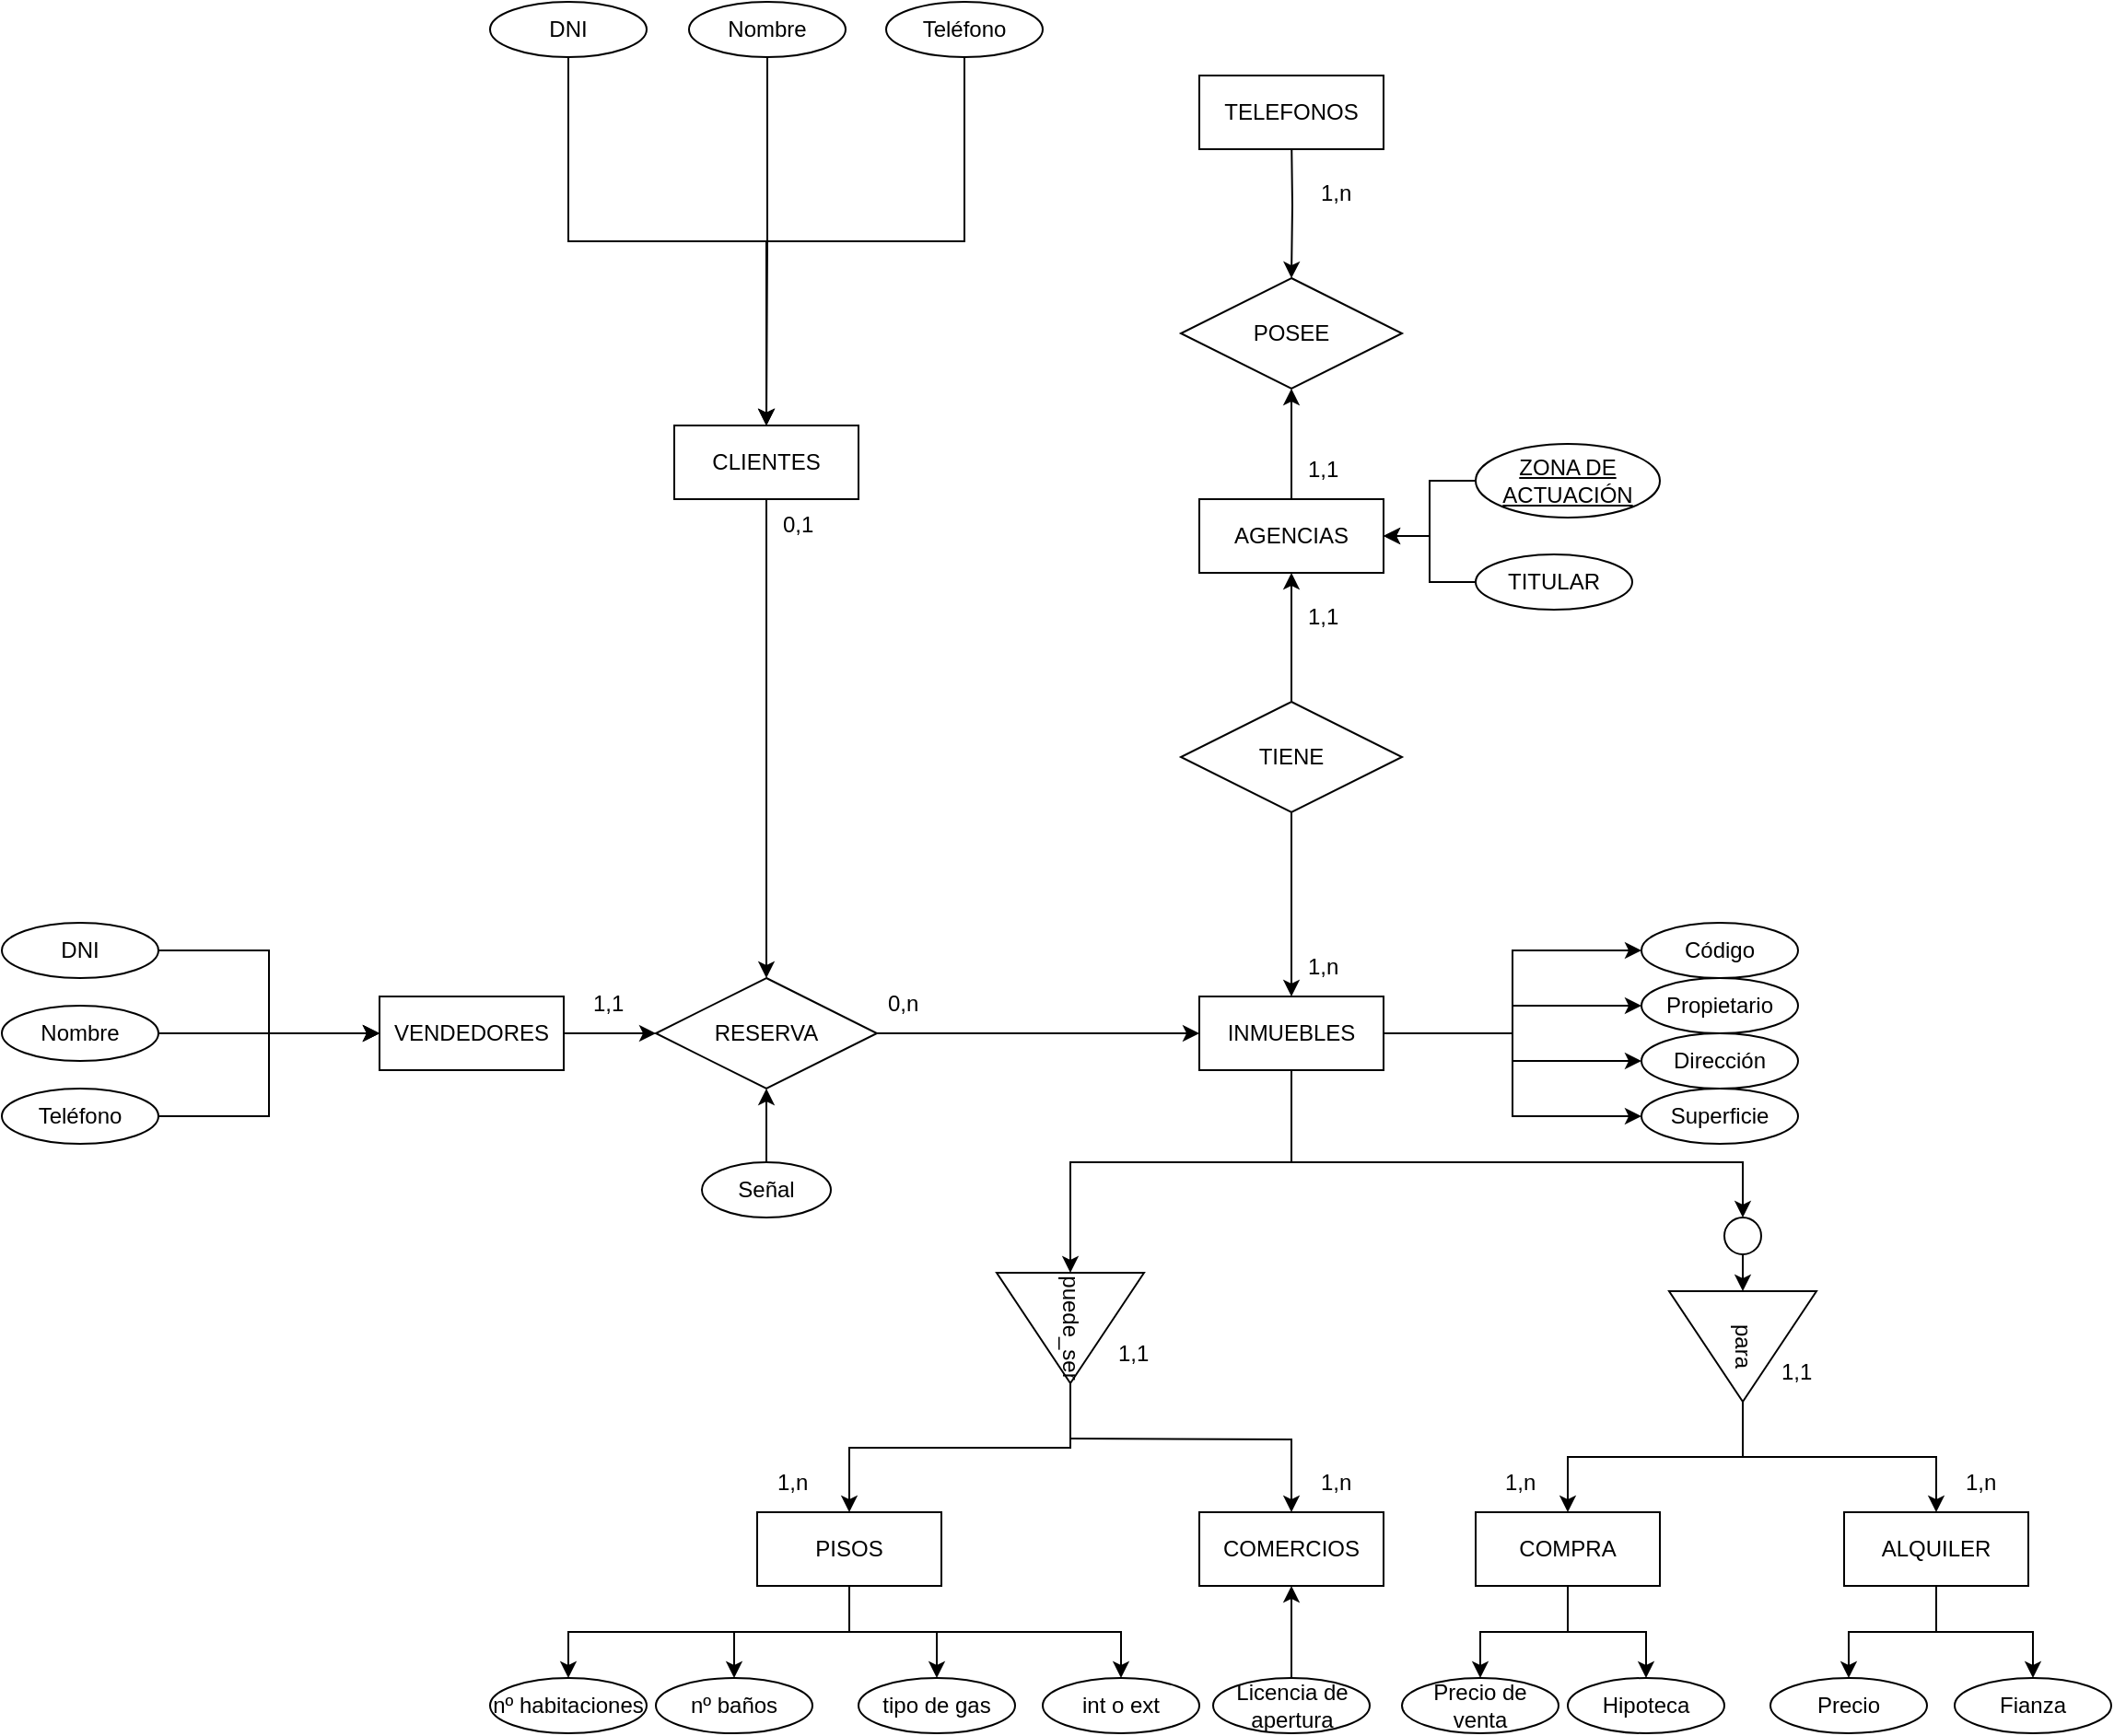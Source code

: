 <mxfile version="24.7.17">
  <diagram id="R2lEEEUBdFMjLlhIrx00" name="Page-1">
    <mxGraphModel dx="1098" dy="1180" grid="1" gridSize="10" guides="1" tooltips="1" connect="1" arrows="1" fold="1" page="1" pageScale="1" pageWidth="850" pageHeight="1100" math="0" shadow="0" extFonts="Permanent Marker^https://fonts.googleapis.com/css?family=Permanent+Marker">
      <root>
        <mxCell id="0" />
        <mxCell id="1" parent="0" />
        <mxCell id="yANwzpWBnRui5e6pbqlF-33" style="edgeStyle=orthogonalEdgeStyle;rounded=0;orthogonalLoop=1;jettySize=auto;html=1;exitX=0.5;exitY=1;exitDx=0;exitDy=0;entryX=0.5;entryY=0;entryDx=0;entryDy=0;" edge="1" parent="1" source="_Hf6DMJo3U2usb7ekTZr-1" target="yANwzpWBnRui5e6pbqlF-9">
          <mxGeometry relative="1" as="geometry" />
        </mxCell>
        <mxCell id="_Hf6DMJo3U2usb7ekTZr-1" value="CLIENTES" style="whiteSpace=wrap;html=1;align=center;" parent="1" vertex="1">
          <mxGeometry x="375" y="350" width="100" height="40" as="geometry" />
        </mxCell>
        <mxCell id="yANwzpWBnRui5e6pbqlF-58" style="edgeStyle=orthogonalEdgeStyle;rounded=0;orthogonalLoop=1;jettySize=auto;html=1;exitX=1;exitY=0.5;exitDx=0;exitDy=0;entryX=0;entryY=0.5;entryDx=0;entryDy=0;" edge="1" parent="1" source="_Hf6DMJo3U2usb7ekTZr-2" target="yANwzpWBnRui5e6pbqlF-9">
          <mxGeometry relative="1" as="geometry" />
        </mxCell>
        <mxCell id="_Hf6DMJo3U2usb7ekTZr-2" value="VENDEDORES" style="whiteSpace=wrap;html=1;align=center;" parent="1" vertex="1">
          <mxGeometry x="215" y="660" width="100" height="40" as="geometry" />
        </mxCell>
        <mxCell id="yANwzpWBnRui5e6pbqlF-32" style="edgeStyle=orthogonalEdgeStyle;rounded=0;orthogonalLoop=1;jettySize=auto;html=1;exitX=0.5;exitY=0;exitDx=0;exitDy=0;entryX=0.5;entryY=1;entryDx=0;entryDy=0;" edge="1" parent="1" source="yANwzpWBnRui5e6pbqlF-1" target="yANwzpWBnRui5e6pbqlF-29">
          <mxGeometry relative="1" as="geometry" />
        </mxCell>
        <mxCell id="yANwzpWBnRui5e6pbqlF-1" value="AGENCIAS" style="whiteSpace=wrap;html=1;align=center;" vertex="1" parent="1">
          <mxGeometry x="660" y="390" width="100" height="40" as="geometry" />
        </mxCell>
        <mxCell id="yANwzpWBnRui5e6pbqlF-91" style="edgeStyle=orthogonalEdgeStyle;rounded=0;orthogonalLoop=1;jettySize=auto;html=1;exitX=1;exitY=0.5;exitDx=0;exitDy=0;entryX=0;entryY=0.5;entryDx=0;entryDy=0;" edge="1" parent="1" source="yANwzpWBnRui5e6pbqlF-2" target="yANwzpWBnRui5e6pbqlF-90">
          <mxGeometry relative="1" as="geometry" />
        </mxCell>
        <mxCell id="yANwzpWBnRui5e6pbqlF-92" style="edgeStyle=orthogonalEdgeStyle;rounded=0;orthogonalLoop=1;jettySize=auto;html=1;exitX=1;exitY=0.5;exitDx=0;exitDy=0;entryX=0;entryY=0.5;entryDx=0;entryDy=0;" edge="1" parent="1" source="yANwzpWBnRui5e6pbqlF-2" target="yANwzpWBnRui5e6pbqlF-89">
          <mxGeometry relative="1" as="geometry" />
        </mxCell>
        <mxCell id="yANwzpWBnRui5e6pbqlF-93" style="edgeStyle=orthogonalEdgeStyle;rounded=0;orthogonalLoop=1;jettySize=auto;html=1;exitX=1;exitY=0.5;exitDx=0;exitDy=0;entryX=0;entryY=0.5;entryDx=0;entryDy=0;" edge="1" parent="1" source="yANwzpWBnRui5e6pbqlF-2" target="yANwzpWBnRui5e6pbqlF-88">
          <mxGeometry relative="1" as="geometry" />
        </mxCell>
        <mxCell id="yANwzpWBnRui5e6pbqlF-95" style="edgeStyle=orthogonalEdgeStyle;rounded=0;orthogonalLoop=1;jettySize=auto;html=1;exitX=1;exitY=0.5;exitDx=0;exitDy=0;entryX=0;entryY=0.5;entryDx=0;entryDy=0;" edge="1" parent="1" source="yANwzpWBnRui5e6pbqlF-2" target="yANwzpWBnRui5e6pbqlF-94">
          <mxGeometry relative="1" as="geometry" />
        </mxCell>
        <mxCell id="yANwzpWBnRui5e6pbqlF-127" style="edgeStyle=orthogonalEdgeStyle;rounded=0;orthogonalLoop=1;jettySize=auto;html=1;exitX=0.5;exitY=1;exitDx=0;exitDy=0;entryX=0;entryY=0.5;entryDx=0;entryDy=0;" edge="1" parent="1" source="yANwzpWBnRui5e6pbqlF-2" target="yANwzpWBnRui5e6pbqlF-36">
          <mxGeometry relative="1" as="geometry">
            <Array as="points">
              <mxPoint x="710" y="750" />
              <mxPoint x="590" y="750" />
            </Array>
          </mxGeometry>
        </mxCell>
        <mxCell id="yANwzpWBnRui5e6pbqlF-128" style="edgeStyle=orthogonalEdgeStyle;rounded=0;orthogonalLoop=1;jettySize=auto;html=1;exitX=0.5;exitY=1;exitDx=0;exitDy=0;entryX=0;entryY=0.5;entryDx=0;entryDy=0;" edge="1" parent="1" source="yANwzpWBnRui5e6pbqlF-122" target="yANwzpWBnRui5e6pbqlF-99">
          <mxGeometry relative="1" as="geometry" />
        </mxCell>
        <mxCell id="yANwzpWBnRui5e6pbqlF-2" value="INMUEBLES" style="whiteSpace=wrap;html=1;align=center;" vertex="1" parent="1">
          <mxGeometry x="660" y="660" width="100" height="40" as="geometry" />
        </mxCell>
        <mxCell id="yANwzpWBnRui5e6pbqlF-83" style="edgeStyle=orthogonalEdgeStyle;rounded=0;orthogonalLoop=1;jettySize=auto;html=1;exitX=0.5;exitY=1;exitDx=0;exitDy=0;entryX=0.5;entryY=0;entryDx=0;entryDy=0;" edge="1" parent="1" source="yANwzpWBnRui5e6pbqlF-7" target="yANwzpWBnRui5e6pbqlF-50">
          <mxGeometry relative="1" as="geometry" />
        </mxCell>
        <mxCell id="yANwzpWBnRui5e6pbqlF-84" style="edgeStyle=orthogonalEdgeStyle;rounded=0;orthogonalLoop=1;jettySize=auto;html=1;exitX=0.5;exitY=1;exitDx=0;exitDy=0;entryX=0.5;entryY=0;entryDx=0;entryDy=0;" edge="1" parent="1" source="yANwzpWBnRui5e6pbqlF-7" target="yANwzpWBnRui5e6pbqlF-49">
          <mxGeometry relative="1" as="geometry" />
        </mxCell>
        <mxCell id="yANwzpWBnRui5e6pbqlF-85" style="edgeStyle=orthogonalEdgeStyle;rounded=0;orthogonalLoop=1;jettySize=auto;html=1;exitX=0.5;exitY=1;exitDx=0;exitDy=0;entryX=0.5;entryY=0;entryDx=0;entryDy=0;" edge="1" parent="1" source="yANwzpWBnRui5e6pbqlF-7" target="yANwzpWBnRui5e6pbqlF-81">
          <mxGeometry relative="1" as="geometry" />
        </mxCell>
        <mxCell id="yANwzpWBnRui5e6pbqlF-86" style="edgeStyle=orthogonalEdgeStyle;rounded=0;orthogonalLoop=1;jettySize=auto;html=1;exitX=0.5;exitY=1;exitDx=0;exitDy=0;entryX=0.5;entryY=0;entryDx=0;entryDy=0;" edge="1" parent="1" source="yANwzpWBnRui5e6pbqlF-7" target="yANwzpWBnRui5e6pbqlF-82">
          <mxGeometry relative="1" as="geometry" />
        </mxCell>
        <mxCell id="yANwzpWBnRui5e6pbqlF-7" value="PISOS" style="whiteSpace=wrap;html=1;align=center;" vertex="1" parent="1">
          <mxGeometry x="420" y="940" width="100" height="40" as="geometry" />
        </mxCell>
        <mxCell id="yANwzpWBnRui5e6pbqlF-8" value="COMERCIOS" style="whiteSpace=wrap;html=1;align=center;" vertex="1" parent="1">
          <mxGeometry x="660" y="940" width="100" height="40" as="geometry" />
        </mxCell>
        <mxCell id="yANwzpWBnRui5e6pbqlF-55" style="edgeStyle=orthogonalEdgeStyle;rounded=0;orthogonalLoop=1;jettySize=auto;html=1;exitX=1;exitY=0.5;exitDx=0;exitDy=0;entryX=0;entryY=0.5;entryDx=0;entryDy=0;" edge="1" parent="1" source="yANwzpWBnRui5e6pbqlF-9" target="yANwzpWBnRui5e6pbqlF-2">
          <mxGeometry relative="1" as="geometry">
            <mxPoint x="580" y="680" as="targetPoint" />
          </mxGeometry>
        </mxCell>
        <mxCell id="yANwzpWBnRui5e6pbqlF-9" value="RESERVA" style="shape=rhombus;perimeter=rhombusPerimeter;whiteSpace=wrap;html=1;align=center;" vertex="1" parent="1">
          <mxGeometry x="365" y="650" width="120" height="60" as="geometry" />
        </mxCell>
        <mxCell id="yANwzpWBnRui5e6pbqlF-16" style="edgeStyle=orthogonalEdgeStyle;rounded=0;orthogonalLoop=1;jettySize=auto;html=1;exitX=0.5;exitY=1;exitDx=0;exitDy=0;entryX=0.5;entryY=0;entryDx=0;entryDy=0;" edge="1" parent="1" source="yANwzpWBnRui5e6pbqlF-10" target="_Hf6DMJo3U2usb7ekTZr-1">
          <mxGeometry relative="1" as="geometry" />
        </mxCell>
        <mxCell id="yANwzpWBnRui5e6pbqlF-10" value="DNI" style="ellipse;whiteSpace=wrap;html=1;align=center;" vertex="1" parent="1">
          <mxGeometry x="275" y="120" width="85" height="30" as="geometry" />
        </mxCell>
        <mxCell id="yANwzpWBnRui5e6pbqlF-13" style="edgeStyle=orthogonalEdgeStyle;rounded=0;orthogonalLoop=1;jettySize=auto;html=1;exitX=0.5;exitY=1;exitDx=0;exitDy=0;entryX=0.5;entryY=0;entryDx=0;entryDy=0;" edge="1" parent="1" source="yANwzpWBnRui5e6pbqlF-11" target="_Hf6DMJo3U2usb7ekTZr-1">
          <mxGeometry relative="1" as="geometry" />
        </mxCell>
        <mxCell id="yANwzpWBnRui5e6pbqlF-11" value="Nombre" style="ellipse;whiteSpace=wrap;html=1;align=center;" vertex="1" parent="1">
          <mxGeometry x="383" y="120" width="85" height="30" as="geometry" />
        </mxCell>
        <mxCell id="yANwzpWBnRui5e6pbqlF-15" style="edgeStyle=orthogonalEdgeStyle;rounded=0;orthogonalLoop=1;jettySize=auto;html=1;exitX=0.5;exitY=1;exitDx=0;exitDy=0;entryX=0.5;entryY=0;entryDx=0;entryDy=0;" edge="1" parent="1" source="yANwzpWBnRui5e6pbqlF-12" target="_Hf6DMJo3U2usb7ekTZr-1">
          <mxGeometry relative="1" as="geometry" />
        </mxCell>
        <mxCell id="yANwzpWBnRui5e6pbqlF-12" value="Teléfono" style="ellipse;whiteSpace=wrap;html=1;align=center;" vertex="1" parent="1">
          <mxGeometry x="490" y="120" width="85" height="30" as="geometry" />
        </mxCell>
        <mxCell id="yANwzpWBnRui5e6pbqlF-24" style="edgeStyle=orthogonalEdgeStyle;rounded=0;orthogonalLoop=1;jettySize=auto;html=1;exitX=1;exitY=0.5;exitDx=0;exitDy=0;entryX=0;entryY=0.5;entryDx=0;entryDy=0;" edge="1" parent="1" source="yANwzpWBnRui5e6pbqlF-19" target="_Hf6DMJo3U2usb7ekTZr-2">
          <mxGeometry relative="1" as="geometry">
            <mxPoint x="100" y="724.75" as="sourcePoint" />
          </mxGeometry>
        </mxCell>
        <mxCell id="yANwzpWBnRui5e6pbqlF-23" style="edgeStyle=orthogonalEdgeStyle;rounded=0;orthogonalLoop=1;jettySize=auto;html=1;exitX=1;exitY=0.5;exitDx=0;exitDy=0;entryX=0;entryY=0.5;entryDx=0;entryDy=0;" edge="1" parent="1" source="yANwzpWBnRui5e6pbqlF-18" target="_Hf6DMJo3U2usb7ekTZr-2">
          <mxGeometry relative="1" as="geometry">
            <mxPoint x="100" y="679.75" as="sourcePoint" />
          </mxGeometry>
        </mxCell>
        <mxCell id="yANwzpWBnRui5e6pbqlF-18" value="Nombre" style="ellipse;whiteSpace=wrap;html=1;align=center;" vertex="1" parent="1">
          <mxGeometry x="10" y="665" width="85" height="30" as="geometry" />
        </mxCell>
        <mxCell id="yANwzpWBnRui5e6pbqlF-20" style="edgeStyle=orthogonalEdgeStyle;rounded=0;orthogonalLoop=1;jettySize=auto;html=1;exitX=1;exitY=0.5;exitDx=0;exitDy=0;entryX=0;entryY=0.5;entryDx=0;entryDy=0;" edge="1" parent="1" source="yANwzpWBnRui5e6pbqlF-47" target="_Hf6DMJo3U2usb7ekTZr-2">
          <mxGeometry relative="1" as="geometry">
            <mxPoint x="100" y="634.75" as="sourcePoint" />
          </mxGeometry>
        </mxCell>
        <mxCell id="yANwzpWBnRui5e6pbqlF-19" value="Teléfono" style="ellipse;whiteSpace=wrap;html=1;align=center;" vertex="1" parent="1">
          <mxGeometry x="10" y="710" width="85" height="30" as="geometry" />
        </mxCell>
        <mxCell id="yANwzpWBnRui5e6pbqlF-26" style="edgeStyle=orthogonalEdgeStyle;rounded=0;orthogonalLoop=1;jettySize=auto;html=1;exitX=0;exitY=0.5;exitDx=0;exitDy=0;entryX=1;entryY=0.5;entryDx=0;entryDy=0;" edge="1" parent="1" source="yANwzpWBnRui5e6pbqlF-25" target="yANwzpWBnRui5e6pbqlF-1">
          <mxGeometry relative="1" as="geometry" />
        </mxCell>
        <mxCell id="yANwzpWBnRui5e6pbqlF-25" value="ZONA DE ACTUACIÓN" style="ellipse;whiteSpace=wrap;html=1;align=center;fontStyle=4;" vertex="1" parent="1">
          <mxGeometry x="810" y="360" width="100" height="40" as="geometry" />
        </mxCell>
        <mxCell id="yANwzpWBnRui5e6pbqlF-28" style="edgeStyle=orthogonalEdgeStyle;rounded=0;orthogonalLoop=1;jettySize=auto;html=1;exitX=0;exitY=0.5;exitDx=0;exitDy=0;entryX=1;entryY=0.5;entryDx=0;entryDy=0;" edge="1" parent="1" source="yANwzpWBnRui5e6pbqlF-27" target="yANwzpWBnRui5e6pbqlF-1">
          <mxGeometry relative="1" as="geometry" />
        </mxCell>
        <mxCell id="yANwzpWBnRui5e6pbqlF-27" value="TITULAR" style="ellipse;whiteSpace=wrap;html=1;align=center;" vertex="1" parent="1">
          <mxGeometry x="810" y="420" width="85" height="30" as="geometry" />
        </mxCell>
        <mxCell id="yANwzpWBnRui5e6pbqlF-29" value="POSEE" style="shape=rhombus;perimeter=rhombusPerimeter;whiteSpace=wrap;html=1;align=center;" vertex="1" parent="1">
          <mxGeometry x="650" y="270" width="120" height="60" as="geometry" />
        </mxCell>
        <mxCell id="yANwzpWBnRui5e6pbqlF-31" style="edgeStyle=orthogonalEdgeStyle;rounded=0;orthogonalLoop=1;jettySize=auto;html=1;exitX=0.5;exitY=1;exitDx=0;exitDy=0;entryX=0.5;entryY=0;entryDx=0;entryDy=0;" edge="1" parent="1" target="yANwzpWBnRui5e6pbqlF-29">
          <mxGeometry relative="1" as="geometry">
            <mxPoint x="710" y="190" as="sourcePoint" />
          </mxGeometry>
        </mxCell>
        <mxCell id="yANwzpWBnRui5e6pbqlF-30" value="TELEFONOS" style="whiteSpace=wrap;html=1;align=center;" vertex="1" parent="1">
          <mxGeometry x="660" y="160" width="100" height="40" as="geometry" />
        </mxCell>
        <mxCell id="yANwzpWBnRui5e6pbqlF-37" style="edgeStyle=orthogonalEdgeStyle;rounded=0;orthogonalLoop=1;jettySize=auto;html=1;exitX=1;exitY=0.5;exitDx=0;exitDy=0;entryX=0.5;entryY=0;entryDx=0;entryDy=0;" edge="1" parent="1" source="yANwzpWBnRui5e6pbqlF-36" target="yANwzpWBnRui5e6pbqlF-7">
          <mxGeometry relative="1" as="geometry" />
        </mxCell>
        <mxCell id="yANwzpWBnRui5e6pbqlF-42" style="edgeStyle=orthogonalEdgeStyle;rounded=0;orthogonalLoop=1;jettySize=auto;html=1;exitX=1;exitY=0.5;exitDx=0;exitDy=0;" edge="1" parent="1" target="yANwzpWBnRui5e6pbqlF-8">
          <mxGeometry relative="1" as="geometry">
            <mxPoint x="590" y="900" as="sourcePoint" />
            <mxPoint x="695" y="975" as="targetPoint" />
          </mxGeometry>
        </mxCell>
        <mxCell id="yANwzpWBnRui5e6pbqlF-36" value="puede_ser" style="triangle;whiteSpace=wrap;html=1;rotation=90;" vertex="1" parent="1">
          <mxGeometry x="560" y="800" width="60" height="80" as="geometry" />
        </mxCell>
        <mxCell id="yANwzpWBnRui5e6pbqlF-43" value="1,1" style="text;strokeColor=none;fillColor=none;spacingLeft=4;spacingRight=4;overflow=hidden;rotatable=0;points=[[0,0.5],[1,0.5]];portConstraint=eastwest;fontSize=12;whiteSpace=wrap;html=1;" vertex="1" parent="1">
          <mxGeometry x="610" y="840" width="40" height="30" as="geometry" />
        </mxCell>
        <mxCell id="yANwzpWBnRui5e6pbqlF-47" value="DNI" style="ellipse;whiteSpace=wrap;html=1;align=center;" vertex="1" parent="1">
          <mxGeometry x="10" y="620" width="85" height="30" as="geometry" />
        </mxCell>
        <mxCell id="yANwzpWBnRui5e6pbqlF-51" style="edgeStyle=orthogonalEdgeStyle;rounded=0;orthogonalLoop=1;jettySize=auto;html=1;exitX=0.5;exitY=0;exitDx=0;exitDy=0;entryX=0.5;entryY=1;entryDx=0;entryDy=0;" edge="1" parent="1" source="yANwzpWBnRui5e6pbqlF-48" target="yANwzpWBnRui5e6pbqlF-8">
          <mxGeometry relative="1" as="geometry" />
        </mxCell>
        <mxCell id="yANwzpWBnRui5e6pbqlF-48" value="Licencia de apertura" style="ellipse;whiteSpace=wrap;html=1;align=center;" vertex="1" parent="1">
          <mxGeometry x="667.5" y="1030" width="85" height="30" as="geometry" />
        </mxCell>
        <mxCell id="yANwzpWBnRui5e6pbqlF-49" value="tipo de gas" style="ellipse;whiteSpace=wrap;html=1;align=center;" vertex="1" parent="1">
          <mxGeometry x="475" y="1030" width="85" height="30" as="geometry" />
        </mxCell>
        <mxCell id="yANwzpWBnRui5e6pbqlF-50" value="nº baños" style="ellipse;whiteSpace=wrap;html=1;align=center;" vertex="1" parent="1">
          <mxGeometry x="365" y="1030" width="85" height="30" as="geometry" />
        </mxCell>
        <mxCell id="yANwzpWBnRui5e6pbqlF-75" style="edgeStyle=orthogonalEdgeStyle;rounded=0;orthogonalLoop=1;jettySize=auto;html=1;exitX=0.5;exitY=1;exitDx=0;exitDy=0;entryX=0.5;entryY=0;entryDx=0;entryDy=0;" edge="1" parent="1" source="yANwzpWBnRui5e6pbqlF-59" target="yANwzpWBnRui5e6pbqlF-2">
          <mxGeometry relative="1" as="geometry" />
        </mxCell>
        <mxCell id="yANwzpWBnRui5e6pbqlF-98" value="" style="edgeStyle=orthogonalEdgeStyle;rounded=0;orthogonalLoop=1;jettySize=auto;html=1;" edge="1" parent="1" source="yANwzpWBnRui5e6pbqlF-59" target="yANwzpWBnRui5e6pbqlF-1">
          <mxGeometry relative="1" as="geometry" />
        </mxCell>
        <mxCell id="yANwzpWBnRui5e6pbqlF-59" value="TIENE" style="shape=rhombus;perimeter=rhombusPerimeter;whiteSpace=wrap;html=1;align=center;" vertex="1" parent="1">
          <mxGeometry x="650" y="500" width="120" height="60" as="geometry" />
        </mxCell>
        <mxCell id="yANwzpWBnRui5e6pbqlF-66" value="Precio" style="ellipse;whiteSpace=wrap;html=1;align=center;" vertex="1" parent="1">
          <mxGeometry x="970" y="1030" width="85" height="30" as="geometry" />
        </mxCell>
        <mxCell id="yANwzpWBnRui5e6pbqlF-68" value="Hipoteca" style="ellipse;whiteSpace=wrap;html=1;align=center;" vertex="1" parent="1">
          <mxGeometry x="860" y="1030" width="85" height="30" as="geometry" />
        </mxCell>
        <mxCell id="yANwzpWBnRui5e6pbqlF-69" value="Precio de venta" style="ellipse;whiteSpace=wrap;html=1;align=center;" vertex="1" parent="1">
          <mxGeometry x="770" y="1030" width="85" height="30" as="geometry" />
        </mxCell>
        <mxCell id="yANwzpWBnRui5e6pbqlF-81" value="nº habitaciones" style="ellipse;whiteSpace=wrap;html=1;align=center;" vertex="1" parent="1">
          <mxGeometry x="275" y="1030" width="85" height="30" as="geometry" />
        </mxCell>
        <mxCell id="yANwzpWBnRui5e6pbqlF-82" value="int o ext" style="ellipse;whiteSpace=wrap;html=1;align=center;" vertex="1" parent="1">
          <mxGeometry x="575" y="1030" width="85" height="30" as="geometry" />
        </mxCell>
        <mxCell id="yANwzpWBnRui5e6pbqlF-88" value="Dirección" style="ellipse;whiteSpace=wrap;html=1;align=center;" vertex="1" parent="1">
          <mxGeometry x="900" y="680" width="85" height="30" as="geometry" />
        </mxCell>
        <mxCell id="yANwzpWBnRui5e6pbqlF-89" value="Propietario" style="ellipse;whiteSpace=wrap;html=1;align=center;" vertex="1" parent="1">
          <mxGeometry x="900" y="650" width="85" height="30" as="geometry" />
        </mxCell>
        <mxCell id="yANwzpWBnRui5e6pbqlF-90" value="Código" style="ellipse;whiteSpace=wrap;html=1;align=center;" vertex="1" parent="1">
          <mxGeometry x="900" y="620" width="85" height="30" as="geometry" />
        </mxCell>
        <mxCell id="yANwzpWBnRui5e6pbqlF-94" value="Superficie" style="ellipse;whiteSpace=wrap;html=1;align=center;" vertex="1" parent="1">
          <mxGeometry x="900" y="710" width="85" height="30" as="geometry" />
        </mxCell>
        <mxCell id="yANwzpWBnRui5e6pbqlF-103" style="edgeStyle=orthogonalEdgeStyle;rounded=0;orthogonalLoop=1;jettySize=auto;html=1;exitX=0.5;exitY=1;exitDx=0;exitDy=0;entryX=0.5;entryY=0;entryDx=0;entryDy=0;" edge="1" parent="1" source="yANwzpWBnRui5e6pbqlF-96" target="yANwzpWBnRui5e6pbqlF-68">
          <mxGeometry relative="1" as="geometry" />
        </mxCell>
        <mxCell id="yANwzpWBnRui5e6pbqlF-104" style="edgeStyle=orthogonalEdgeStyle;rounded=0;orthogonalLoop=1;jettySize=auto;html=1;exitX=0.5;exitY=1;exitDx=0;exitDy=0;entryX=0.5;entryY=0;entryDx=0;entryDy=0;" edge="1" parent="1" source="yANwzpWBnRui5e6pbqlF-96" target="yANwzpWBnRui5e6pbqlF-69">
          <mxGeometry relative="1" as="geometry" />
        </mxCell>
        <mxCell id="yANwzpWBnRui5e6pbqlF-96" value="COMPRA" style="whiteSpace=wrap;html=1;align=center;" vertex="1" parent="1">
          <mxGeometry x="810" y="940" width="100" height="40" as="geometry" />
        </mxCell>
        <mxCell id="yANwzpWBnRui5e6pbqlF-106" style="edgeStyle=orthogonalEdgeStyle;rounded=0;orthogonalLoop=1;jettySize=auto;html=1;exitX=0.5;exitY=1;exitDx=0;exitDy=0;entryX=0.5;entryY=0;entryDx=0;entryDy=0;" edge="1" parent="1" source="yANwzpWBnRui5e6pbqlF-97" target="yANwzpWBnRui5e6pbqlF-66">
          <mxGeometry relative="1" as="geometry" />
        </mxCell>
        <mxCell id="yANwzpWBnRui5e6pbqlF-107" style="edgeStyle=orthogonalEdgeStyle;rounded=0;orthogonalLoop=1;jettySize=auto;html=1;exitX=0.5;exitY=1;exitDx=0;exitDy=0;entryX=0.5;entryY=0;entryDx=0;entryDy=0;" edge="1" parent="1" source="yANwzpWBnRui5e6pbqlF-97" target="yANwzpWBnRui5e6pbqlF-105">
          <mxGeometry relative="1" as="geometry" />
        </mxCell>
        <mxCell id="yANwzpWBnRui5e6pbqlF-97" value="ALQUILER" style="whiteSpace=wrap;html=1;align=center;" vertex="1" parent="1">
          <mxGeometry x="1010" y="940" width="100" height="40" as="geometry" />
        </mxCell>
        <mxCell id="yANwzpWBnRui5e6pbqlF-101" style="edgeStyle=orthogonalEdgeStyle;rounded=0;orthogonalLoop=1;jettySize=auto;html=1;exitX=1;exitY=0.5;exitDx=0;exitDy=0;entryX=0.5;entryY=0;entryDx=0;entryDy=0;" edge="1" parent="1" source="yANwzpWBnRui5e6pbqlF-99" target="yANwzpWBnRui5e6pbqlF-96">
          <mxGeometry relative="1" as="geometry" />
        </mxCell>
        <mxCell id="yANwzpWBnRui5e6pbqlF-102" style="edgeStyle=orthogonalEdgeStyle;rounded=0;orthogonalLoop=1;jettySize=auto;html=1;exitX=1;exitY=0.5;exitDx=0;exitDy=0;entryX=0.5;entryY=0;entryDx=0;entryDy=0;" edge="1" parent="1" source="yANwzpWBnRui5e6pbqlF-99" target="yANwzpWBnRui5e6pbqlF-97">
          <mxGeometry relative="1" as="geometry" />
        </mxCell>
        <mxCell id="yANwzpWBnRui5e6pbqlF-99" value="para" style="triangle;whiteSpace=wrap;html=1;rotation=90;" vertex="1" parent="1">
          <mxGeometry x="925" y="810" width="60" height="80" as="geometry" />
        </mxCell>
        <mxCell id="yANwzpWBnRui5e6pbqlF-105" value="Fianza" style="ellipse;whiteSpace=wrap;html=1;align=center;" vertex="1" parent="1">
          <mxGeometry x="1070" y="1030" width="85" height="30" as="geometry" />
        </mxCell>
        <mxCell id="yANwzpWBnRui5e6pbqlF-108" value="1,1" style="text;strokeColor=none;fillColor=none;spacingLeft=4;spacingRight=4;overflow=hidden;rotatable=0;points=[[0,0.5],[1,0.5]];portConstraint=eastwest;fontSize=12;whiteSpace=wrap;html=1;" vertex="1" parent="1">
          <mxGeometry x="970" y="850" width="40" height="30" as="geometry" />
        </mxCell>
        <mxCell id="yANwzpWBnRui5e6pbqlF-109" value="1,n" style="text;strokeColor=none;fillColor=none;spacingLeft=4;spacingRight=4;overflow=hidden;rotatable=0;points=[[0,0.5],[1,0.5]];portConstraint=eastwest;fontSize=12;whiteSpace=wrap;html=1;" vertex="1" parent="1">
          <mxGeometry x="712.5" y="630" width="40" height="30" as="geometry" />
        </mxCell>
        <mxCell id="yANwzpWBnRui5e6pbqlF-110" value="1,1" style="text;strokeColor=none;fillColor=none;spacingLeft=4;spacingRight=4;overflow=hidden;rotatable=0;points=[[0,0.5],[1,0.5]];portConstraint=eastwest;fontSize=12;whiteSpace=wrap;html=1;" vertex="1" parent="1">
          <mxGeometry x="712.5" y="440" width="40" height="30" as="geometry" />
        </mxCell>
        <mxCell id="yANwzpWBnRui5e6pbqlF-111" value="1,n" style="text;strokeColor=none;fillColor=none;spacingLeft=4;spacingRight=4;overflow=hidden;rotatable=0;points=[[0,0.5],[1,0.5]];portConstraint=eastwest;fontSize=12;whiteSpace=wrap;html=1;" vertex="1" parent="1">
          <mxGeometry x="720" y="910" width="40" height="30" as="geometry" />
        </mxCell>
        <mxCell id="yANwzpWBnRui5e6pbqlF-112" value="1,n" style="text;strokeColor=none;fillColor=none;spacingLeft=4;spacingRight=4;overflow=hidden;rotatable=0;points=[[0,0.5],[1,0.5]];portConstraint=eastwest;fontSize=12;whiteSpace=wrap;html=1;" vertex="1" parent="1">
          <mxGeometry x="425" y="910" width="40" height="30" as="geometry" />
        </mxCell>
        <mxCell id="yANwzpWBnRui5e6pbqlF-113" value="1,n" style="text;strokeColor=none;fillColor=none;spacingLeft=4;spacingRight=4;overflow=hidden;rotatable=0;points=[[0,0.5],[1,0.5]];portConstraint=eastwest;fontSize=12;whiteSpace=wrap;html=1;" vertex="1" parent="1">
          <mxGeometry x="1070" y="910" width="40" height="30" as="geometry" />
        </mxCell>
        <mxCell id="yANwzpWBnRui5e6pbqlF-114" value="1,n" style="text;strokeColor=none;fillColor=none;spacingLeft=4;spacingRight=4;overflow=hidden;rotatable=0;points=[[0,0.5],[1,0.5]];portConstraint=eastwest;fontSize=12;whiteSpace=wrap;html=1;" vertex="1" parent="1">
          <mxGeometry x="820" y="910" width="40" height="30" as="geometry" />
        </mxCell>
        <mxCell id="yANwzpWBnRui5e6pbqlF-115" value="1,n" style="text;strokeColor=none;fillColor=none;spacingLeft=4;spacingRight=4;overflow=hidden;rotatable=0;points=[[0,0.5],[1,0.5]];portConstraint=eastwest;fontSize=12;whiteSpace=wrap;html=1;" vertex="1" parent="1">
          <mxGeometry x="720" y="210" width="40" height="30" as="geometry" />
        </mxCell>
        <mxCell id="yANwzpWBnRui5e6pbqlF-116" value="1,1" style="text;strokeColor=none;fillColor=none;spacingLeft=4;spacingRight=4;overflow=hidden;rotatable=0;points=[[0,0.5],[1,0.5]];portConstraint=eastwest;fontSize=12;whiteSpace=wrap;html=1;" vertex="1" parent="1">
          <mxGeometry x="712.5" y="360" width="40" height="30" as="geometry" />
        </mxCell>
        <mxCell id="yANwzpWBnRui5e6pbqlF-117" value="1,1" style="text;strokeColor=none;fillColor=none;spacingLeft=4;spacingRight=4;overflow=hidden;rotatable=0;points=[[0,0.5],[1,0.5]];portConstraint=eastwest;fontSize=12;whiteSpace=wrap;html=1;" vertex="1" parent="1">
          <mxGeometry x="325" y="650" width="40" height="30" as="geometry" />
        </mxCell>
        <mxCell id="yANwzpWBnRui5e6pbqlF-118" value="0,n" style="text;strokeColor=none;fillColor=none;spacingLeft=4;spacingRight=4;overflow=hidden;rotatable=0;points=[[0,0.5],[1,0.5]];portConstraint=eastwest;fontSize=12;whiteSpace=wrap;html=1;" vertex="1" parent="1">
          <mxGeometry x="485" y="650" width="40" height="30" as="geometry" />
        </mxCell>
        <mxCell id="yANwzpWBnRui5e6pbqlF-119" value="0,1" style="text;strokeColor=none;fillColor=none;spacingLeft=4;spacingRight=4;overflow=hidden;rotatable=0;points=[[0,0.5],[1,0.5]];portConstraint=eastwest;fontSize=12;whiteSpace=wrap;html=1;" vertex="1" parent="1">
          <mxGeometry x="428" y="390" width="40" height="30" as="geometry" />
        </mxCell>
        <mxCell id="yANwzpWBnRui5e6pbqlF-121" style="edgeStyle=orthogonalEdgeStyle;rounded=0;orthogonalLoop=1;jettySize=auto;html=1;exitX=0.5;exitY=0;exitDx=0;exitDy=0;entryX=0.5;entryY=1;entryDx=0;entryDy=0;" edge="1" parent="1" source="yANwzpWBnRui5e6pbqlF-120" target="yANwzpWBnRui5e6pbqlF-9">
          <mxGeometry relative="1" as="geometry" />
        </mxCell>
        <mxCell id="yANwzpWBnRui5e6pbqlF-120" value="Señal" style="ellipse;whiteSpace=wrap;html=1;align=center;" vertex="1" parent="1">
          <mxGeometry x="390" y="750" width="70" height="30" as="geometry" />
        </mxCell>
        <mxCell id="yANwzpWBnRui5e6pbqlF-130" value="" style="edgeStyle=orthogonalEdgeStyle;rounded=0;orthogonalLoop=1;jettySize=auto;html=1;exitX=0.5;exitY=1;exitDx=0;exitDy=0;entryX=0.5;entryY=0;entryDx=0;entryDy=0;" edge="1" parent="1" source="yANwzpWBnRui5e6pbqlF-2" target="yANwzpWBnRui5e6pbqlF-122">
          <mxGeometry relative="1" as="geometry">
            <mxPoint x="710" y="700" as="sourcePoint" />
            <mxPoint x="955" y="810" as="targetPoint" />
            <Array as="points">
              <mxPoint x="710" y="750" />
              <mxPoint x="955" y="750" />
            </Array>
          </mxGeometry>
        </mxCell>
        <mxCell id="yANwzpWBnRui5e6pbqlF-122" value="" style="ellipse;whiteSpace=wrap;html=1;aspect=fixed;" vertex="1" parent="1">
          <mxGeometry x="945" y="780" width="20" height="20" as="geometry" />
        </mxCell>
      </root>
    </mxGraphModel>
  </diagram>
</mxfile>
